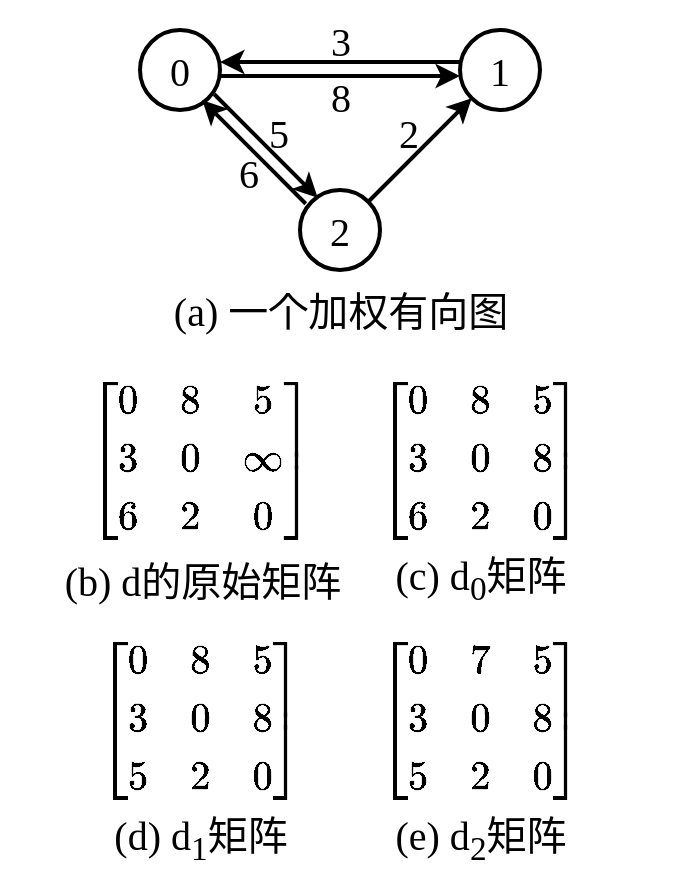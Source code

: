 <mxfile version="23.1.0" type="device">
  <diagram id="Awehilcz15Brj6R1_yvu" name="第 1 页">
    <mxGraphModel dx="968" dy="623" grid="1" gridSize="10" guides="1" tooltips="1" connect="1" arrows="1" fold="1" page="1" pageScale="1" pageWidth="827" pageHeight="1169" math="1" shadow="0">
      <root>
        <mxCell id="0" />
        <mxCell id="1" parent="0" />
        <mxCell id="cTdDrXyc6lTdxKkKWYqh-23" value="" style="group" vertex="1" connectable="0" parent="1">
          <mxGeometry x="290" y="145" width="340" height="440" as="geometry" />
        </mxCell>
        <mxCell id="cTdDrXyc6lTdxKkKWYqh-16" value="" style="group" vertex="1" connectable="0" parent="cTdDrXyc6lTdxKkKWYqh-23">
          <mxGeometry x="70" width="200" height="175" as="geometry" />
        </mxCell>
        <mxCell id="uy1B8SnLDGP9-7y54yIs-1" value="&lt;font style=&quot;font-size: 20px;&quot; face=&quot;Times New Roman&quot;&gt;0&lt;/font&gt;" style="ellipse;whiteSpace=wrap;html=1;aspect=fixed;strokeWidth=2;" parent="cTdDrXyc6lTdxKkKWYqh-16" vertex="1">
          <mxGeometry y="15" width="40" height="40" as="geometry" />
        </mxCell>
        <mxCell id="uy1B8SnLDGP9-7y54yIs-2" value="&lt;font style=&quot;font-size: 20px;&quot; face=&quot;Times New Roman&quot;&gt;2&lt;/font&gt;" style="ellipse;whiteSpace=wrap;html=1;aspect=fixed;strokeWidth=2;" parent="cTdDrXyc6lTdxKkKWYqh-16" vertex="1">
          <mxGeometry x="80" y="95" width="40" height="40" as="geometry" />
        </mxCell>
        <mxCell id="uy1B8SnLDGP9-7y54yIs-3" value="&lt;font style=&quot;font-size: 20px;&quot; face=&quot;Times New Roman&quot;&gt;1&lt;/font&gt;" style="ellipse;whiteSpace=wrap;html=1;aspect=fixed;strokeWidth=2;" parent="cTdDrXyc6lTdxKkKWYqh-16" vertex="1">
          <mxGeometry x="160" y="15" width="40" height="40" as="geometry" />
        </mxCell>
        <mxCell id="uy1B8SnLDGP9-7y54yIs-4" value="" style="endArrow=classic;html=1;rounded=0;strokeWidth=2;" parent="cTdDrXyc6lTdxKkKWYqh-16" edge="1">
          <mxGeometry width="50" height="50" relative="1" as="geometry">
            <mxPoint x="40" y="38" as="sourcePoint" />
            <mxPoint x="160" y="38" as="targetPoint" />
          </mxGeometry>
        </mxCell>
        <mxCell id="uy1B8SnLDGP9-7y54yIs-5" value="" style="endArrow=classic;html=1;rounded=0;strokeWidth=2;" parent="cTdDrXyc6lTdxKkKWYqh-16" edge="1">
          <mxGeometry width="50" height="50" relative="1" as="geometry">
            <mxPoint x="160" y="31" as="sourcePoint" />
            <mxPoint x="40" y="31" as="targetPoint" />
          </mxGeometry>
        </mxCell>
        <mxCell id="uy1B8SnLDGP9-7y54yIs-6" value="" style="endArrow=classic;html=1;rounded=0;strokeWidth=2;" parent="cTdDrXyc6lTdxKkKWYqh-16" source="uy1B8SnLDGP9-7y54yIs-2" target="uy1B8SnLDGP9-7y54yIs-3" edge="1">
          <mxGeometry width="50" height="50" relative="1" as="geometry">
            <mxPoint x="60" y="55" as="sourcePoint" />
            <mxPoint x="180" y="55" as="targetPoint" />
          </mxGeometry>
        </mxCell>
        <mxCell id="uy1B8SnLDGP9-7y54yIs-7" value="" style="endArrow=classic;html=1;rounded=0;strokeWidth=2;" parent="cTdDrXyc6lTdxKkKWYqh-16" edge="1">
          <mxGeometry width="50" height="50" relative="1" as="geometry">
            <mxPoint x="37.142" y="47.142" as="sourcePoint" />
            <mxPoint x="88.858" y="98.858" as="targetPoint" />
          </mxGeometry>
        </mxCell>
        <mxCell id="uy1B8SnLDGP9-7y54yIs-8" value="" style="endArrow=classic;html=1;rounded=0;strokeWidth=2;" parent="cTdDrXyc6lTdxKkKWYqh-16" edge="1">
          <mxGeometry width="50" height="50" relative="1" as="geometry">
            <mxPoint x="82.858" y="101.858" as="sourcePoint" />
            <mxPoint x="31.142" y="50.142" as="targetPoint" />
          </mxGeometry>
        </mxCell>
        <mxCell id="uy1B8SnLDGP9-7y54yIs-9" value="&lt;font style=&quot;font-size: 20px;&quot; face=&quot;Times New Roman&quot;&gt;3&lt;/font&gt;" style="text;html=1;align=center;verticalAlign=middle;resizable=0;points=[];autosize=1;strokeColor=none;fillColor=none;" parent="cTdDrXyc6lTdxKkKWYqh-16" vertex="1">
          <mxGeometry x="85" width="30" height="40" as="geometry" />
        </mxCell>
        <mxCell id="uy1B8SnLDGP9-7y54yIs-10" value="&lt;font style=&quot;font-size: 20px;&quot; face=&quot;Times New Roman&quot;&gt;8&lt;/font&gt;" style="text;html=1;align=center;verticalAlign=middle;resizable=0;points=[];autosize=1;strokeColor=none;fillColor=none;" parent="cTdDrXyc6lTdxKkKWYqh-16" vertex="1">
          <mxGeometry x="85" y="28" width="30" height="40" as="geometry" />
        </mxCell>
        <mxCell id="uy1B8SnLDGP9-7y54yIs-11" value="&lt;font style=&quot;font-size: 20px;&quot; face=&quot;Times New Roman&quot;&gt;5&lt;/font&gt;" style="text;html=1;align=center;verticalAlign=middle;resizable=0;points=[];autosize=1;strokeColor=none;fillColor=none;" parent="cTdDrXyc6lTdxKkKWYqh-16" vertex="1">
          <mxGeometry x="54" y="46" width="30" height="40" as="geometry" />
        </mxCell>
        <mxCell id="uy1B8SnLDGP9-7y54yIs-12" value="&lt;font style=&quot;font-size: 20px;&quot; face=&quot;Times New Roman&quot;&gt;6&lt;/font&gt;" style="text;html=1;align=center;verticalAlign=middle;resizable=0;points=[];autosize=1;strokeColor=none;fillColor=none;" parent="cTdDrXyc6lTdxKkKWYqh-16" vertex="1">
          <mxGeometry x="39" y="66" width="30" height="40" as="geometry" />
        </mxCell>
        <mxCell id="uy1B8SnLDGP9-7y54yIs-13" value="&lt;font style=&quot;font-size: 20px;&quot; face=&quot;Times New Roman&quot;&gt;2&lt;/font&gt;" style="text;html=1;align=center;verticalAlign=middle;resizable=0;points=[];autosize=1;strokeColor=none;fillColor=none;" parent="cTdDrXyc6lTdxKkKWYqh-16" vertex="1">
          <mxGeometry x="119" y="46" width="30" height="40" as="geometry" />
        </mxCell>
        <mxCell id="cTdDrXyc6lTdxKkKWYqh-10" value="&lt;span style=&quot;font-size: 20px;&quot;&gt;&lt;font face=&quot;Times New Roman&quot;&gt;(a)&amp;nbsp;&lt;/font&gt;&lt;font face=&quot;SimSun&quot;&gt;一个加权有向图&lt;/font&gt;&lt;/span&gt;" style="text;html=1;align=center;verticalAlign=middle;resizable=0;points=[];autosize=1;strokeColor=none;fillColor=none;" vertex="1" parent="cTdDrXyc6lTdxKkKWYqh-16">
          <mxGeometry x="5" y="135" width="190" height="40" as="geometry" />
        </mxCell>
        <mxCell id="cTdDrXyc6lTdxKkKWYqh-17" value="" style="group" vertex="1" connectable="0" parent="cTdDrXyc6lTdxKkKWYqh-23">
          <mxGeometry y="170" width="200" height="140" as="geometry" />
        </mxCell>
        <mxCell id="cTdDrXyc6lTdxKkKWYqh-2" value="&lt;font style=&quot;font-size: 20px;&quot;&gt;$$&lt;br&gt;\begin{bmatrix}&lt;br&gt;0 &amp;amp; 8 &amp;amp; 5 \\&lt;br&gt;3 &amp;amp; 0 &amp;amp; \infty \\&lt;br&gt;6 &amp;amp; 2 &amp;amp; 0&amp;nbsp;&lt;br&gt;\end{bmatrix}&lt;br&gt;$$&lt;/font&gt;" style="text;html=1;strokeColor=none;fillColor=none;align=center;verticalAlign=middle;whiteSpace=wrap;rounded=0;fontSize=19;fontFamily=Times New Roman;" vertex="1" parent="cTdDrXyc6lTdxKkKWYqh-17">
          <mxGeometry width="200" height="120" as="geometry" />
        </mxCell>
        <mxCell id="cTdDrXyc6lTdxKkKWYqh-11" value="&lt;span style=&quot;font-size: 20px;&quot;&gt;&lt;font face=&quot;Times New Roman&quot;&gt;(b) d&lt;/font&gt;&lt;font face=&quot;SimSun&quot;&gt;的原始矩阵&lt;/font&gt;&lt;/span&gt;" style="text;html=1;align=center;verticalAlign=middle;resizable=0;points=[];autosize=1;strokeColor=none;fillColor=none;" vertex="1" parent="cTdDrXyc6lTdxKkKWYqh-17">
          <mxGeometry x="21" y="100" width="160" height="40" as="geometry" />
        </mxCell>
        <mxCell id="cTdDrXyc6lTdxKkKWYqh-18" value="" style="group" vertex="1" connectable="0" parent="cTdDrXyc6lTdxKkKWYqh-23">
          <mxGeometry x="140" y="170" width="200" height="140" as="geometry" />
        </mxCell>
        <mxCell id="cTdDrXyc6lTdxKkKWYqh-7" value="&lt;font style=&quot;font-size: 20px;&quot;&gt;$$&lt;br&gt;\begin{bmatrix}&lt;br&gt;0 &amp;amp; 8 &amp;amp; 5 \\&lt;br&gt;3 &amp;amp; 0 &amp;amp; 8\\&lt;br&gt;6 &amp;amp; 2 &amp;amp; 0&amp;nbsp;&lt;br&gt;\end{bmatrix}&lt;br&gt;$$&lt;/font&gt;" style="text;html=1;strokeColor=none;fillColor=none;align=center;verticalAlign=middle;whiteSpace=wrap;rounded=0;fontSize=19;fontFamily=Times New Roman;" vertex="1" parent="cTdDrXyc6lTdxKkKWYqh-18">
          <mxGeometry width="200" height="120" as="geometry" />
        </mxCell>
        <mxCell id="cTdDrXyc6lTdxKkKWYqh-13" value="&lt;span style=&quot;font-size: 20px;&quot;&gt;&lt;font face=&quot;Times New Roman&quot;&gt;(c) d&lt;sub&gt;0&lt;/sub&gt;&lt;/font&gt;&lt;font face=&quot;SimSun&quot;&gt;矩阵&lt;/font&gt;&lt;/span&gt;" style="text;html=1;align=center;verticalAlign=middle;resizable=0;points=[];autosize=1;strokeColor=none;fillColor=none;" vertex="1" parent="cTdDrXyc6lTdxKkKWYqh-18">
          <mxGeometry x="45" y="100" width="110" height="40" as="geometry" />
        </mxCell>
        <mxCell id="cTdDrXyc6lTdxKkKWYqh-20" value="" style="group" vertex="1" connectable="0" parent="cTdDrXyc6lTdxKkKWYqh-23">
          <mxGeometry x="140" y="300" width="200" height="140" as="geometry" />
        </mxCell>
        <mxCell id="cTdDrXyc6lTdxKkKWYqh-9" value="&lt;font style=&quot;font-size: 20px;&quot;&gt;$$&lt;br&gt;\begin{bmatrix}&lt;br&gt;0 &amp;amp; 7 &amp;amp; 5\\&lt;br&gt;3 &amp;amp; 0 &amp;amp; 8\\&lt;br&gt;5&amp;amp; 2 &amp;amp; 0&amp;nbsp;&lt;br&gt;\end{bmatrix}&lt;br&gt;$$&lt;/font&gt;" style="text;html=1;strokeColor=none;fillColor=none;align=center;verticalAlign=middle;whiteSpace=wrap;rounded=0;fontSize=19;fontFamily=Times New Roman;" vertex="1" parent="cTdDrXyc6lTdxKkKWYqh-20">
          <mxGeometry width="200" height="120" as="geometry" />
        </mxCell>
        <mxCell id="cTdDrXyc6lTdxKkKWYqh-15" value="&lt;font style=&quot;&quot; face=&quot;Times New Roman&quot;&gt;&lt;span style=&quot;font-size: 20px;&quot;&gt;(e) d&lt;sub&gt;2&lt;/sub&gt;&lt;/span&gt;&lt;/font&gt;&lt;font style=&quot;font-size: 20px;&quot; face=&quot;SimSun&quot;&gt;矩阵&lt;/font&gt;" style="text;html=1;align=center;verticalAlign=middle;resizable=0;points=[];autosize=1;strokeColor=none;fillColor=none;" vertex="1" parent="cTdDrXyc6lTdxKkKWYqh-20">
          <mxGeometry x="45" y="100" width="110" height="40" as="geometry" />
        </mxCell>
        <mxCell id="cTdDrXyc6lTdxKkKWYqh-21" value="" style="group" vertex="1" connectable="0" parent="cTdDrXyc6lTdxKkKWYqh-23">
          <mxGeometry y="300" width="200" height="140" as="geometry" />
        </mxCell>
        <mxCell id="cTdDrXyc6lTdxKkKWYqh-8" value="&lt;font style=&quot;font-size: 20px;&quot;&gt;$$&lt;br&gt;\begin{bmatrix}&lt;br&gt;0 &amp;amp; 8 &amp;amp; 5 \\&lt;br&gt;3 &amp;amp; 0 &amp;amp; 8\\&lt;br&gt;5 &amp;amp; 2 &amp;amp; 0&amp;nbsp;&lt;br&gt;\end{bmatrix}&lt;br&gt;$$&lt;/font&gt;" style="text;html=1;strokeColor=none;fillColor=none;align=center;verticalAlign=middle;whiteSpace=wrap;rounded=0;fontSize=19;fontFamily=Times New Roman;" vertex="1" parent="cTdDrXyc6lTdxKkKWYqh-21">
          <mxGeometry width="200" height="120" as="geometry" />
        </mxCell>
        <mxCell id="cTdDrXyc6lTdxKkKWYqh-14" value="&lt;font style=&quot;&quot; face=&quot;Times New Roman&quot;&gt;&lt;span style=&quot;font-size: 20px;&quot;&gt;(d) d&lt;sub&gt;1&lt;/sub&gt;&lt;/span&gt;&lt;/font&gt;&lt;font style=&quot;font-size: 20px;&quot; face=&quot;SimSun&quot;&gt;矩阵&lt;/font&gt;" style="text;html=1;align=center;verticalAlign=middle;resizable=0;points=[];autosize=1;strokeColor=none;fillColor=none;" vertex="1" parent="cTdDrXyc6lTdxKkKWYqh-21">
          <mxGeometry x="45" y="100" width="110" height="40" as="geometry" />
        </mxCell>
      </root>
    </mxGraphModel>
  </diagram>
</mxfile>
